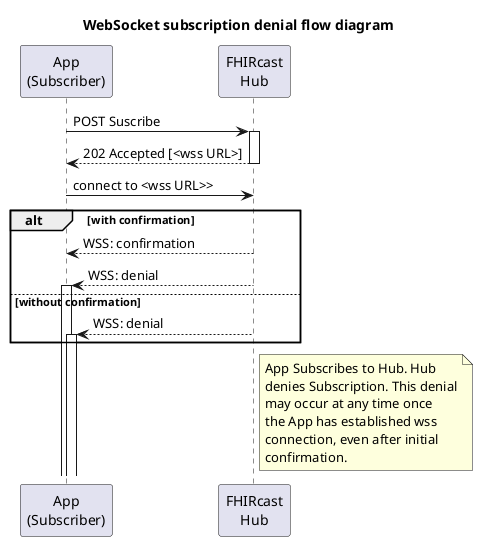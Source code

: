 @startuml

title WebSocket subscription denial flow diagram

participant "App\n(Subscriber)" as Subscriber
participant "FHIRcast\nHub" as Hub

Subscriber -> Hub++: POST Suscribe
Subscriber <-- Hub--: 202 Accepted [<wss URL>]
Subscriber -> Hub: connect to <wss URL>>
alt with confirmation
Subscriber <-- Hub: WSS: confirmation
Hub --> Subscriber++: WSS: denial
else without confirmation
Hub --> Subscriber++: WSS: denial
end

note right of Hub
    App Subscribes to Hub. Hub 
    denies Subscription. This denial
    may occur at any time once
    the App has established wss
    connection, even after initial 
    confirmation.
end note

@enduml
